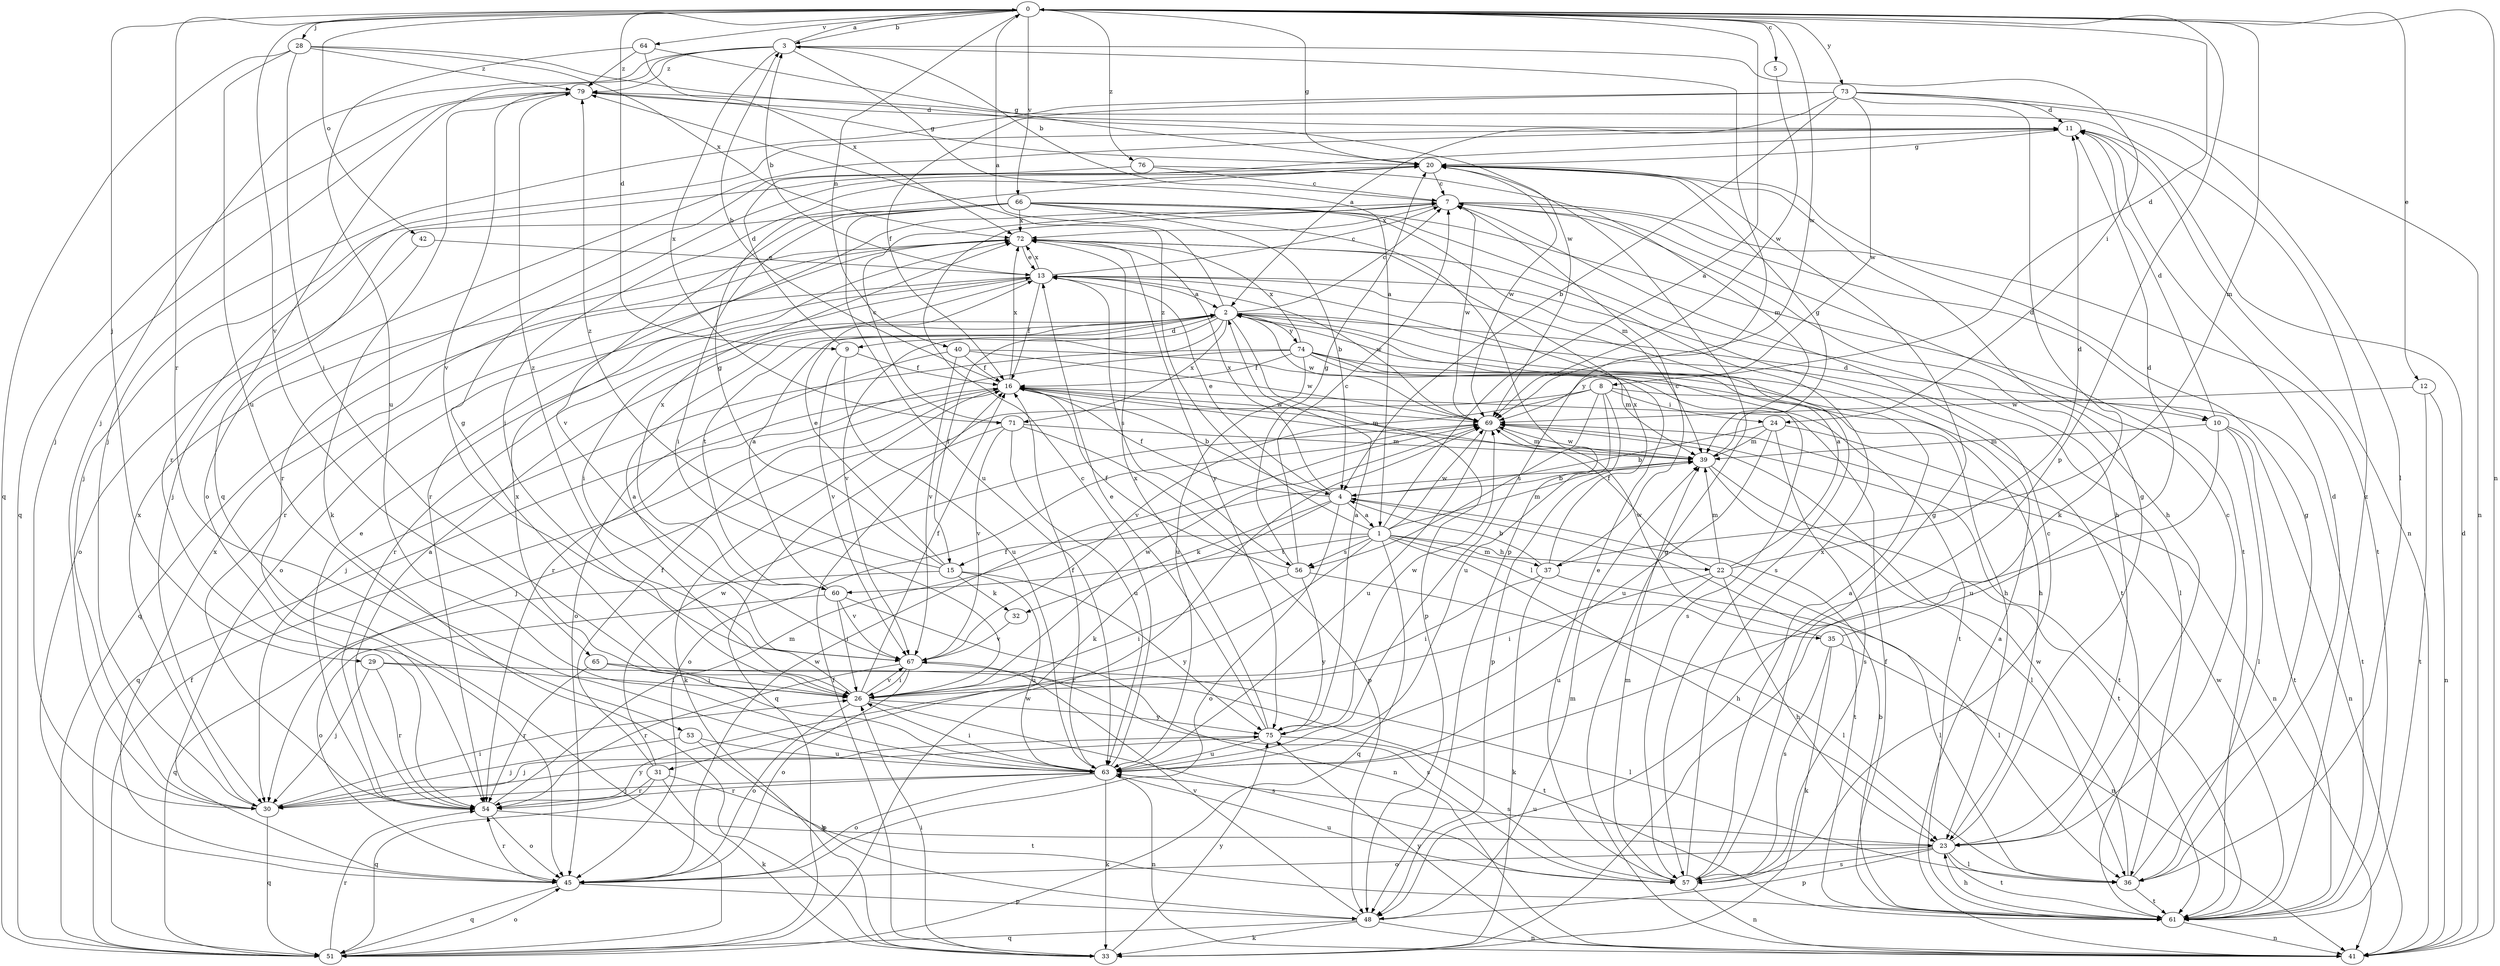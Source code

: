 strict digraph  {
0;
1;
2;
3;
4;
5;
7;
8;
9;
10;
11;
12;
13;
15;
16;
20;
22;
23;
24;
26;
28;
29;
30;
31;
32;
33;
35;
36;
37;
39;
40;
41;
42;
45;
48;
51;
53;
54;
56;
57;
60;
61;
63;
64;
65;
66;
67;
69;
71;
72;
73;
74;
75;
76;
79;
0 -> 3  [label=b];
0 -> 5  [label=c];
0 -> 8  [label=d];
0 -> 9  [label=d];
0 -> 12  [label=e];
0 -> 20  [label=g];
0 -> 28  [label=j];
0 -> 29  [label=j];
0 -> 37  [label=m];
0 -> 40  [label=n];
0 -> 41  [label=n];
0 -> 42  [label=o];
0 -> 48  [label=p];
0 -> 53  [label=r];
0 -> 64  [label=v];
0 -> 65  [label=v];
0 -> 66  [label=v];
0 -> 69  [label=w];
0 -> 73  [label=y];
0 -> 76  [label=z];
1 -> 0  [label=a];
1 -> 15  [label=f];
1 -> 22  [label=h];
1 -> 23  [label=h];
1 -> 35  [label=l];
1 -> 37  [label=m];
1 -> 39  [label=m];
1 -> 51  [label=q];
1 -> 54  [label=r];
1 -> 56  [label=s];
1 -> 60  [label=t];
1 -> 69  [label=w];
1 -> 79  [label=z];
2 -> 0  [label=a];
2 -> 7  [label=c];
2 -> 9  [label=d];
2 -> 10  [label=d];
2 -> 15  [label=f];
2 -> 36  [label=l];
2 -> 48  [label=p];
2 -> 54  [label=r];
2 -> 60  [label=t];
2 -> 67  [label=v];
2 -> 69  [label=w];
2 -> 71  [label=x];
2 -> 74  [label=y];
3 -> 0  [label=a];
3 -> 1  [label=a];
3 -> 24  [label=i];
3 -> 30  [label=j];
3 -> 51  [label=q];
3 -> 71  [label=x];
3 -> 75  [label=y];
3 -> 79  [label=z];
4 -> 1  [label=a];
4 -> 13  [label=e];
4 -> 16  [label=f];
4 -> 31  [label=k];
4 -> 32  [label=k];
4 -> 45  [label=o];
4 -> 61  [label=t];
4 -> 72  [label=x];
5 -> 69  [label=w];
7 -> 3  [label=b];
7 -> 10  [label=d];
7 -> 23  [label=h];
7 -> 54  [label=r];
7 -> 61  [label=t];
7 -> 69  [label=w];
7 -> 72  [label=x];
8 -> 24  [label=i];
8 -> 30  [label=j];
8 -> 48  [label=p];
8 -> 56  [label=s];
8 -> 61  [label=t];
8 -> 63  [label=u];
8 -> 67  [label=v];
9 -> 11  [label=d];
9 -> 16  [label=f];
9 -> 63  [label=u];
9 -> 67  [label=v];
10 -> 11  [label=d];
10 -> 36  [label=l];
10 -> 39  [label=m];
10 -> 41  [label=n];
10 -> 61  [label=t];
10 -> 63  [label=u];
11 -> 20  [label=g];
11 -> 41  [label=n];
11 -> 45  [label=o];
11 -> 54  [label=r];
12 -> 41  [label=n];
12 -> 61  [label=t];
12 -> 69  [label=w];
13 -> 2  [label=a];
13 -> 3  [label=b];
13 -> 7  [label=c];
13 -> 16  [label=f];
13 -> 26  [label=i];
13 -> 45  [label=o];
13 -> 51  [label=q];
13 -> 56  [label=s];
13 -> 57  [label=s];
13 -> 61  [label=t];
13 -> 69  [label=w];
13 -> 72  [label=x];
15 -> 13  [label=e];
15 -> 20  [label=g];
15 -> 32  [label=k];
15 -> 51  [label=q];
15 -> 63  [label=u];
15 -> 75  [label=y];
15 -> 79  [label=z];
16 -> 3  [label=b];
16 -> 4  [label=b];
16 -> 33  [label=k];
16 -> 39  [label=m];
16 -> 51  [label=q];
16 -> 69  [label=w];
16 -> 72  [label=x];
20 -> 7  [label=c];
20 -> 26  [label=i];
20 -> 30  [label=j];
20 -> 69  [label=w];
22 -> 2  [label=a];
22 -> 11  [label=d];
22 -> 16  [label=f];
22 -> 23  [label=h];
22 -> 26  [label=i];
22 -> 36  [label=l];
22 -> 39  [label=m];
22 -> 63  [label=u];
23 -> 7  [label=c];
23 -> 20  [label=g];
23 -> 36  [label=l];
23 -> 45  [label=o];
23 -> 48  [label=p];
23 -> 57  [label=s];
23 -> 61  [label=t];
23 -> 63  [label=u];
24 -> 4  [label=b];
24 -> 39  [label=m];
24 -> 41  [label=n];
24 -> 57  [label=s];
24 -> 63  [label=u];
26 -> 2  [label=a];
26 -> 16  [label=f];
26 -> 20  [label=g];
26 -> 45  [label=o];
26 -> 57  [label=s];
26 -> 67  [label=v];
26 -> 69  [label=w];
26 -> 75  [label=y];
28 -> 26  [label=i];
28 -> 51  [label=q];
28 -> 63  [label=u];
28 -> 69  [label=w];
28 -> 72  [label=x];
28 -> 79  [label=z];
29 -> 26  [label=i];
29 -> 30  [label=j];
29 -> 54  [label=r];
29 -> 61  [label=t];
30 -> 26  [label=i];
30 -> 51  [label=q];
30 -> 72  [label=x];
30 -> 75  [label=y];
31 -> 16  [label=f];
31 -> 33  [label=k];
31 -> 51  [label=q];
31 -> 54  [label=r];
31 -> 61  [label=t];
31 -> 69  [label=w];
32 -> 67  [label=v];
33 -> 16  [label=f];
33 -> 26  [label=i];
33 -> 75  [label=y];
35 -> 11  [label=d];
35 -> 33  [label=k];
35 -> 41  [label=n];
35 -> 57  [label=s];
35 -> 69  [label=w];
36 -> 11  [label=d];
36 -> 20  [label=g];
36 -> 61  [label=t];
36 -> 69  [label=w];
37 -> 4  [label=b];
37 -> 7  [label=c];
37 -> 26  [label=i];
37 -> 33  [label=k];
37 -> 36  [label=l];
37 -> 72  [label=x];
39 -> 4  [label=b];
39 -> 20  [label=g];
39 -> 36  [label=l];
39 -> 61  [label=t];
39 -> 69  [label=w];
40 -> 16  [label=f];
40 -> 23  [label=h];
40 -> 45  [label=o];
40 -> 67  [label=v];
40 -> 69  [label=w];
41 -> 2  [label=a];
41 -> 11  [label=d];
41 -> 20  [label=g];
41 -> 75  [label=y];
42 -> 13  [label=e];
42 -> 45  [label=o];
45 -> 48  [label=p];
45 -> 51  [label=q];
45 -> 54  [label=r];
45 -> 69  [label=w];
45 -> 72  [label=x];
48 -> 33  [label=k];
48 -> 39  [label=m];
48 -> 41  [label=n];
48 -> 51  [label=q];
48 -> 67  [label=v];
51 -> 16  [label=f];
51 -> 45  [label=o];
51 -> 54  [label=r];
51 -> 69  [label=w];
53 -> 30  [label=j];
53 -> 48  [label=p];
53 -> 63  [label=u];
54 -> 2  [label=a];
54 -> 13  [label=e];
54 -> 23  [label=h];
54 -> 39  [label=m];
54 -> 45  [label=o];
56 -> 7  [label=c];
56 -> 16  [label=f];
56 -> 20  [label=g];
56 -> 26  [label=i];
56 -> 36  [label=l];
56 -> 75  [label=y];
57 -> 2  [label=a];
57 -> 7  [label=c];
57 -> 13  [label=e];
57 -> 20  [label=g];
57 -> 39  [label=m];
57 -> 41  [label=n];
57 -> 63  [label=u];
57 -> 72  [label=x];
60 -> 2  [label=a];
60 -> 26  [label=i];
60 -> 41  [label=n];
60 -> 45  [label=o];
60 -> 67  [label=v];
60 -> 72  [label=x];
61 -> 4  [label=b];
61 -> 16  [label=f];
61 -> 23  [label=h];
61 -> 41  [label=n];
61 -> 69  [label=w];
61 -> 79  [label=z];
63 -> 7  [label=c];
63 -> 16  [label=f];
63 -> 26  [label=i];
63 -> 30  [label=j];
63 -> 33  [label=k];
63 -> 41  [label=n];
63 -> 45  [label=o];
63 -> 54  [label=r];
63 -> 72  [label=x];
64 -> 20  [label=g];
64 -> 63  [label=u];
64 -> 72  [label=x];
64 -> 79  [label=z];
65 -> 26  [label=i];
65 -> 36  [label=l];
65 -> 54  [label=r];
66 -> 4  [label=b];
66 -> 23  [label=h];
66 -> 26  [label=i];
66 -> 30  [label=j];
66 -> 39  [label=m];
66 -> 48  [label=p];
66 -> 61  [label=t];
66 -> 63  [label=u];
66 -> 67  [label=v];
66 -> 72  [label=x];
67 -> 26  [label=i];
67 -> 45  [label=o];
67 -> 54  [label=r];
67 -> 57  [label=s];
67 -> 79  [label=z];
69 -> 39  [label=m];
69 -> 45  [label=o];
69 -> 61  [label=t];
69 -> 63  [label=u];
71 -> 7  [label=c];
71 -> 39  [label=m];
71 -> 48  [label=p];
71 -> 51  [label=q];
71 -> 63  [label=u];
71 -> 67  [label=v];
72 -> 13  [label=e];
72 -> 54  [label=r];
72 -> 75  [label=y];
73 -> 2  [label=a];
73 -> 4  [label=b];
73 -> 11  [label=d];
73 -> 16  [label=f];
73 -> 30  [label=j];
73 -> 33  [label=k];
73 -> 36  [label=l];
73 -> 41  [label=n];
73 -> 69  [label=w];
74 -> 16  [label=f];
74 -> 23  [label=h];
74 -> 30  [label=j];
74 -> 39  [label=m];
74 -> 54  [label=r];
74 -> 57  [label=s];
74 -> 61  [label=t];
74 -> 63  [label=u];
74 -> 72  [label=x];
75 -> 2  [label=a];
75 -> 13  [label=e];
75 -> 30  [label=j];
75 -> 57  [label=s];
75 -> 63  [label=u];
75 -> 69  [label=w];
75 -> 72  [label=x];
76 -> 7  [label=c];
76 -> 39  [label=m];
76 -> 54  [label=r];
79 -> 11  [label=d];
79 -> 20  [label=g];
79 -> 30  [label=j];
79 -> 33  [label=k];
79 -> 51  [label=q];
79 -> 67  [label=v];
}
